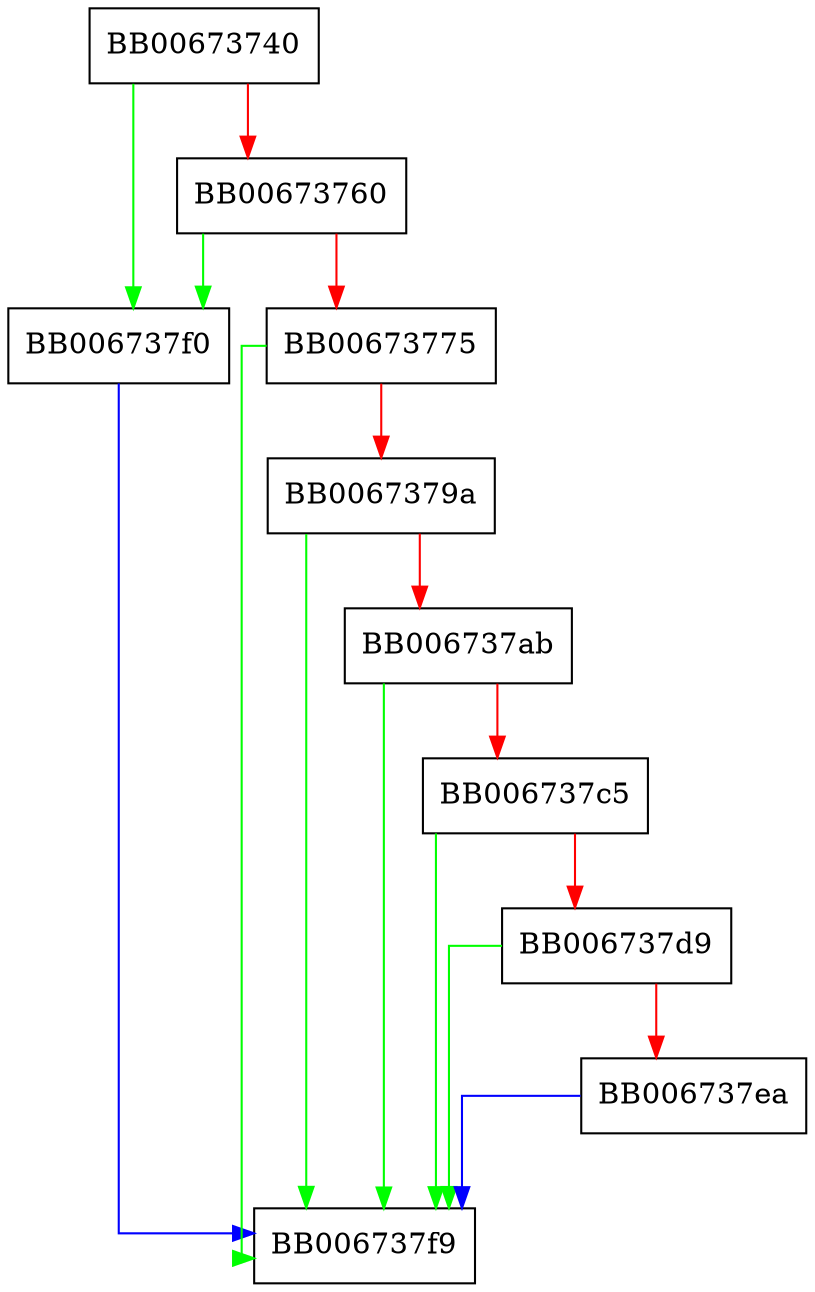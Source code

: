digraph X509_issuer_and_serial_hash {
  node [shape="box"];
  graph [splines=ortho];
  BB00673740 -> BB006737f0 [color="green"];
  BB00673740 -> BB00673760 [color="red"];
  BB00673760 -> BB006737f0 [color="green"];
  BB00673760 -> BB00673775 [color="red"];
  BB00673775 -> BB006737f9 [color="green"];
  BB00673775 -> BB0067379a [color="red"];
  BB0067379a -> BB006737f9 [color="green"];
  BB0067379a -> BB006737ab [color="red"];
  BB006737ab -> BB006737f9 [color="green"];
  BB006737ab -> BB006737c5 [color="red"];
  BB006737c5 -> BB006737f9 [color="green"];
  BB006737c5 -> BB006737d9 [color="red"];
  BB006737d9 -> BB006737f9 [color="green"];
  BB006737d9 -> BB006737ea [color="red"];
  BB006737ea -> BB006737f9 [color="blue"];
  BB006737f0 -> BB006737f9 [color="blue"];
}